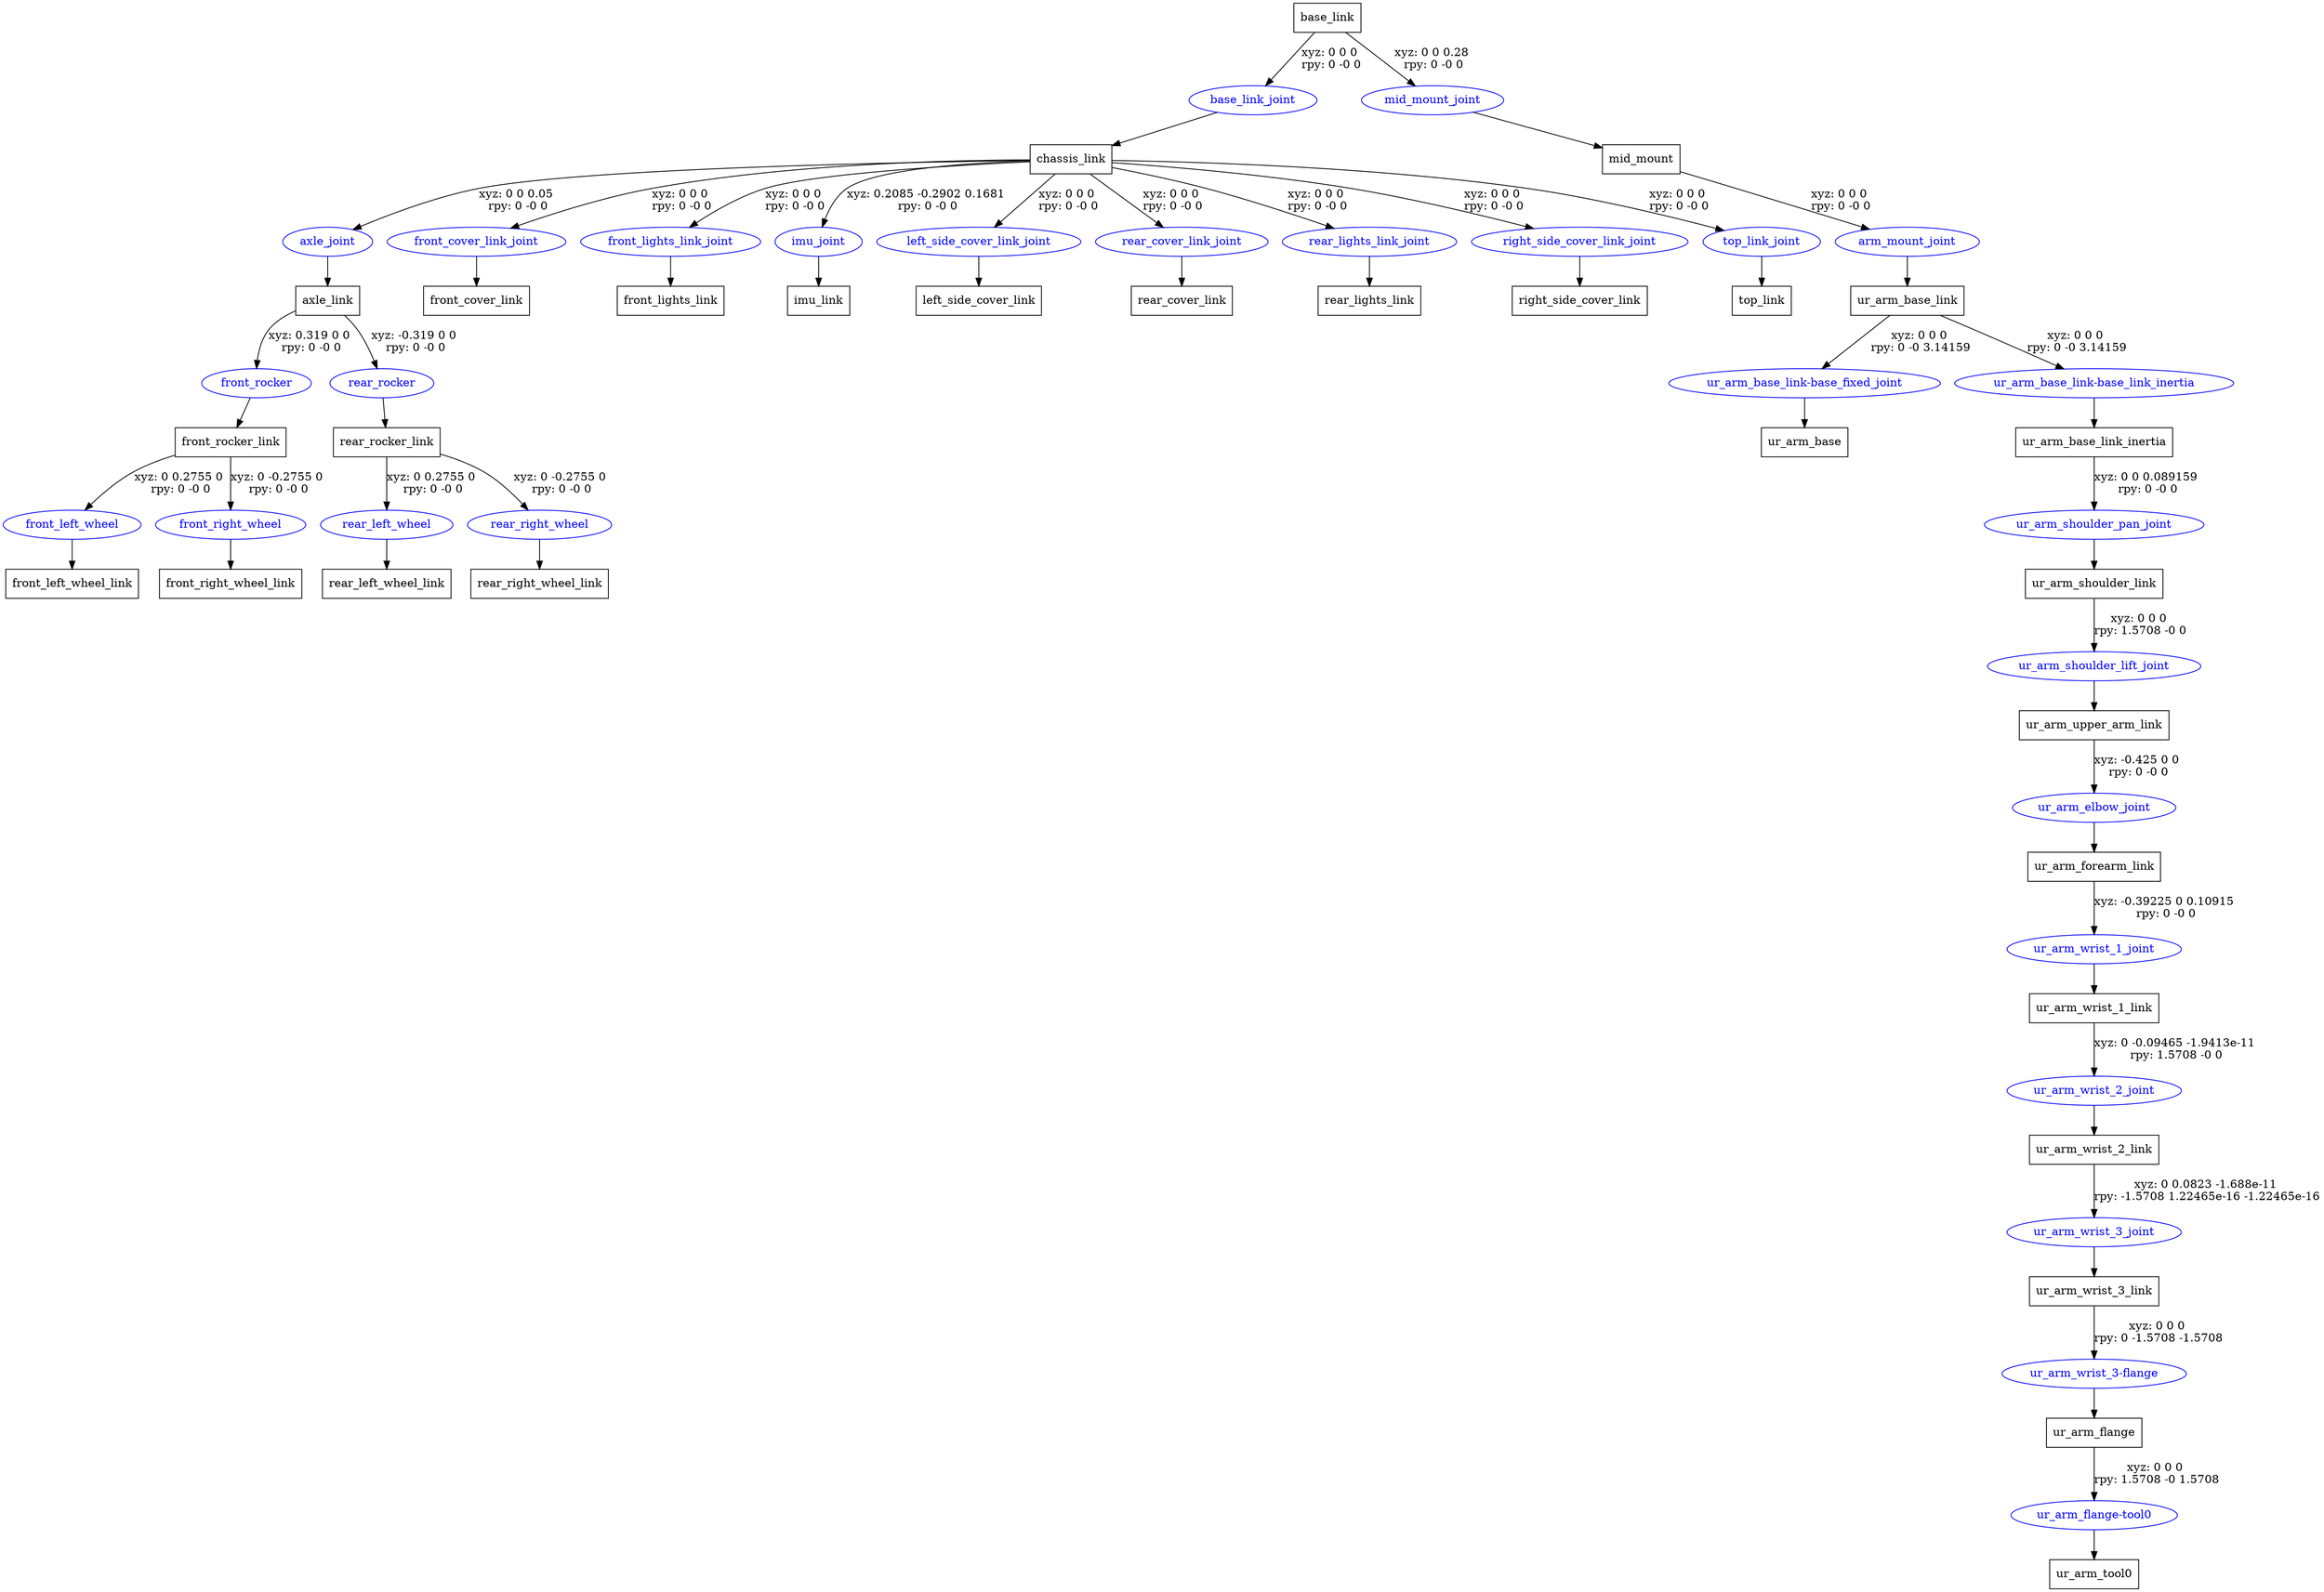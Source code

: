 digraph G {
node [shape=box];
"base_link" [label="base_link"];
"chassis_link" [label="chassis_link"];
"axle_link" [label="axle_link"];
"front_rocker_link" [label="front_rocker_link"];
"front_left_wheel_link" [label="front_left_wheel_link"];
"front_right_wheel_link" [label="front_right_wheel_link"];
"rear_rocker_link" [label="rear_rocker_link"];
"rear_left_wheel_link" [label="rear_left_wheel_link"];
"rear_right_wheel_link" [label="rear_right_wheel_link"];
"front_cover_link" [label="front_cover_link"];
"front_lights_link" [label="front_lights_link"];
"imu_link" [label="imu_link"];
"left_side_cover_link" [label="left_side_cover_link"];
"rear_cover_link" [label="rear_cover_link"];
"rear_lights_link" [label="rear_lights_link"];
"right_side_cover_link" [label="right_side_cover_link"];
"top_link" [label="top_link"];
"mid_mount" [label="mid_mount"];
"ur_arm_base_link" [label="ur_arm_base_link"];
"ur_arm_base" [label="ur_arm_base"];
"ur_arm_base_link_inertia" [label="ur_arm_base_link_inertia"];
"ur_arm_shoulder_link" [label="ur_arm_shoulder_link"];
"ur_arm_upper_arm_link" [label="ur_arm_upper_arm_link"];
"ur_arm_forearm_link" [label="ur_arm_forearm_link"];
"ur_arm_wrist_1_link" [label="ur_arm_wrist_1_link"];
"ur_arm_wrist_2_link" [label="ur_arm_wrist_2_link"];
"ur_arm_wrist_3_link" [label="ur_arm_wrist_3_link"];
"ur_arm_flange" [label="ur_arm_flange"];
"ur_arm_tool0" [label="ur_arm_tool0"];
node [shape=ellipse, color=blue, fontcolor=blue];
"base_link" -> "base_link_joint" [label="xyz: 0 0 0 \nrpy: 0 -0 0"]
"base_link_joint" -> "chassis_link"
"chassis_link" -> "axle_joint" [label="xyz: 0 0 0.05 \nrpy: 0 -0 0"]
"axle_joint" -> "axle_link"
"axle_link" -> "front_rocker" [label="xyz: 0.319 0 0 \nrpy: 0 -0 0"]
"front_rocker" -> "front_rocker_link"
"front_rocker_link" -> "front_left_wheel" [label="xyz: 0 0.2755 0 \nrpy: 0 -0 0"]
"front_left_wheel" -> "front_left_wheel_link"
"front_rocker_link" -> "front_right_wheel" [label="xyz: 0 -0.2755 0 \nrpy: 0 -0 0"]
"front_right_wheel" -> "front_right_wheel_link"
"axle_link" -> "rear_rocker" [label="xyz: -0.319 0 0 \nrpy: 0 -0 0"]
"rear_rocker" -> "rear_rocker_link"
"rear_rocker_link" -> "rear_left_wheel" [label="xyz: 0 0.2755 0 \nrpy: 0 -0 0"]
"rear_left_wheel" -> "rear_left_wheel_link"
"rear_rocker_link" -> "rear_right_wheel" [label="xyz: 0 -0.2755 0 \nrpy: 0 -0 0"]
"rear_right_wheel" -> "rear_right_wheel_link"
"chassis_link" -> "front_cover_link_joint" [label="xyz: 0 0 0 \nrpy: 0 -0 0"]
"front_cover_link_joint" -> "front_cover_link"
"chassis_link" -> "front_lights_link_joint" [label="xyz: 0 0 0 \nrpy: 0 -0 0"]
"front_lights_link_joint" -> "front_lights_link"
"chassis_link" -> "imu_joint" [label="xyz: 0.2085 -0.2902 0.1681 \nrpy: 0 -0 0"]
"imu_joint" -> "imu_link"
"chassis_link" -> "left_side_cover_link_joint" [label="xyz: 0 0 0 \nrpy: 0 -0 0"]
"left_side_cover_link_joint" -> "left_side_cover_link"
"chassis_link" -> "rear_cover_link_joint" [label="xyz: 0 0 0 \nrpy: 0 -0 0"]
"rear_cover_link_joint" -> "rear_cover_link"
"chassis_link" -> "rear_lights_link_joint" [label="xyz: 0 0 0 \nrpy: 0 -0 0"]
"rear_lights_link_joint" -> "rear_lights_link"
"chassis_link" -> "right_side_cover_link_joint" [label="xyz: 0 0 0 \nrpy: 0 -0 0"]
"right_side_cover_link_joint" -> "right_side_cover_link"
"chassis_link" -> "top_link_joint" [label="xyz: 0 0 0 \nrpy: 0 -0 0"]
"top_link_joint" -> "top_link"
"base_link" -> "mid_mount_joint" [label="xyz: 0 0 0.28 \nrpy: 0 -0 0"]
"mid_mount_joint" -> "mid_mount"
"mid_mount" -> "arm_mount_joint" [label="xyz: 0 0 0 \nrpy: 0 -0 0"]
"arm_mount_joint" -> "ur_arm_base_link"
"ur_arm_base_link" -> "ur_arm_base_link-base_fixed_joint" [label="xyz: 0 0 0 \nrpy: 0 -0 3.14159"]
"ur_arm_base_link-base_fixed_joint" -> "ur_arm_base"
"ur_arm_base_link" -> "ur_arm_base_link-base_link_inertia" [label="xyz: 0 0 0 \nrpy: 0 -0 3.14159"]
"ur_arm_base_link-base_link_inertia" -> "ur_arm_base_link_inertia"
"ur_arm_base_link_inertia" -> "ur_arm_shoulder_pan_joint" [label="xyz: 0 0 0.089159 \nrpy: 0 -0 0"]
"ur_arm_shoulder_pan_joint" -> "ur_arm_shoulder_link"
"ur_arm_shoulder_link" -> "ur_arm_shoulder_lift_joint" [label="xyz: 0 0 0 \nrpy: 1.5708 -0 0"]
"ur_arm_shoulder_lift_joint" -> "ur_arm_upper_arm_link"
"ur_arm_upper_arm_link" -> "ur_arm_elbow_joint" [label="xyz: -0.425 0 0 \nrpy: 0 -0 0"]
"ur_arm_elbow_joint" -> "ur_arm_forearm_link"
"ur_arm_forearm_link" -> "ur_arm_wrist_1_joint" [label="xyz: -0.39225 0 0.10915 \nrpy: 0 -0 0"]
"ur_arm_wrist_1_joint" -> "ur_arm_wrist_1_link"
"ur_arm_wrist_1_link" -> "ur_arm_wrist_2_joint" [label="xyz: 0 -0.09465 -1.9413e-11 \nrpy: 1.5708 -0 0"]
"ur_arm_wrist_2_joint" -> "ur_arm_wrist_2_link"
"ur_arm_wrist_2_link" -> "ur_arm_wrist_3_joint" [label="xyz: 0 0.0823 -1.688e-11 \nrpy: -1.5708 1.22465e-16 -1.22465e-16"]
"ur_arm_wrist_3_joint" -> "ur_arm_wrist_3_link"
"ur_arm_wrist_3_link" -> "ur_arm_wrist_3-flange" [label="xyz: 0 0 0 \nrpy: 0 -1.5708 -1.5708"]
"ur_arm_wrist_3-flange" -> "ur_arm_flange"
"ur_arm_flange" -> "ur_arm_flange-tool0" [label="xyz: 0 0 0 \nrpy: 1.5708 -0 1.5708"]
"ur_arm_flange-tool0" -> "ur_arm_tool0"
}

